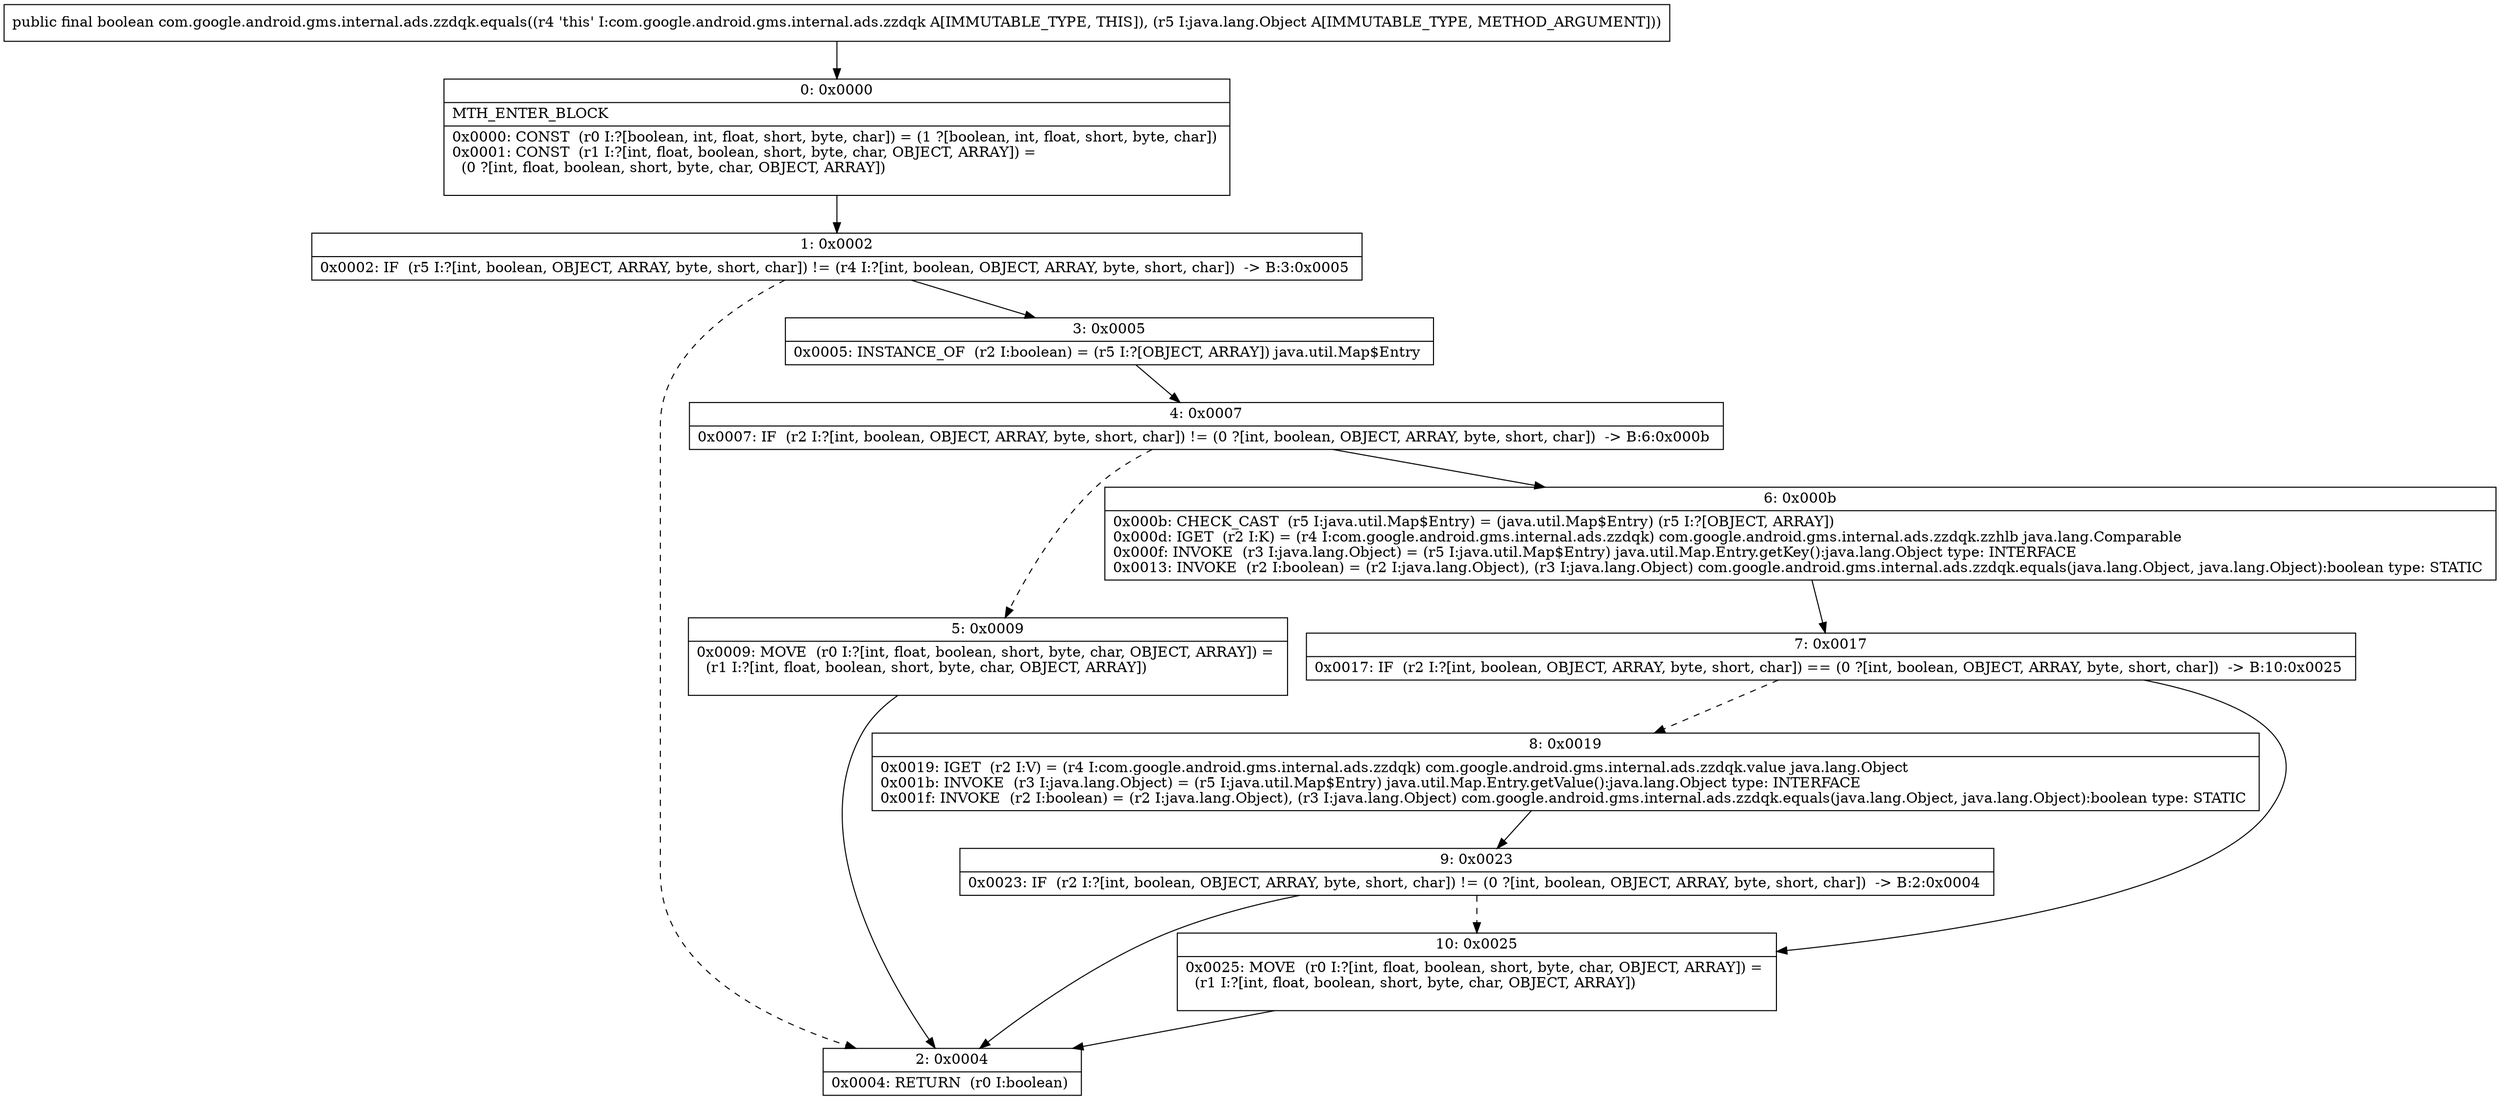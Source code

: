 digraph "CFG forcom.google.android.gms.internal.ads.zzdqk.equals(Ljava\/lang\/Object;)Z" {
Node_0 [shape=record,label="{0\:\ 0x0000|MTH_ENTER_BLOCK\l|0x0000: CONST  (r0 I:?[boolean, int, float, short, byte, char]) = (1 ?[boolean, int, float, short, byte, char]) \l0x0001: CONST  (r1 I:?[int, float, boolean, short, byte, char, OBJECT, ARRAY]) = \l  (0 ?[int, float, boolean, short, byte, char, OBJECT, ARRAY])\l \l}"];
Node_1 [shape=record,label="{1\:\ 0x0002|0x0002: IF  (r5 I:?[int, boolean, OBJECT, ARRAY, byte, short, char]) != (r4 I:?[int, boolean, OBJECT, ARRAY, byte, short, char])  \-\> B:3:0x0005 \l}"];
Node_2 [shape=record,label="{2\:\ 0x0004|0x0004: RETURN  (r0 I:boolean) \l}"];
Node_3 [shape=record,label="{3\:\ 0x0005|0x0005: INSTANCE_OF  (r2 I:boolean) = (r5 I:?[OBJECT, ARRAY]) java.util.Map$Entry \l}"];
Node_4 [shape=record,label="{4\:\ 0x0007|0x0007: IF  (r2 I:?[int, boolean, OBJECT, ARRAY, byte, short, char]) != (0 ?[int, boolean, OBJECT, ARRAY, byte, short, char])  \-\> B:6:0x000b \l}"];
Node_5 [shape=record,label="{5\:\ 0x0009|0x0009: MOVE  (r0 I:?[int, float, boolean, short, byte, char, OBJECT, ARRAY]) = \l  (r1 I:?[int, float, boolean, short, byte, char, OBJECT, ARRAY])\l \l}"];
Node_6 [shape=record,label="{6\:\ 0x000b|0x000b: CHECK_CAST  (r5 I:java.util.Map$Entry) = (java.util.Map$Entry) (r5 I:?[OBJECT, ARRAY]) \l0x000d: IGET  (r2 I:K) = (r4 I:com.google.android.gms.internal.ads.zzdqk) com.google.android.gms.internal.ads.zzdqk.zzhlb java.lang.Comparable \l0x000f: INVOKE  (r3 I:java.lang.Object) = (r5 I:java.util.Map$Entry) java.util.Map.Entry.getKey():java.lang.Object type: INTERFACE \l0x0013: INVOKE  (r2 I:boolean) = (r2 I:java.lang.Object), (r3 I:java.lang.Object) com.google.android.gms.internal.ads.zzdqk.equals(java.lang.Object, java.lang.Object):boolean type: STATIC \l}"];
Node_7 [shape=record,label="{7\:\ 0x0017|0x0017: IF  (r2 I:?[int, boolean, OBJECT, ARRAY, byte, short, char]) == (0 ?[int, boolean, OBJECT, ARRAY, byte, short, char])  \-\> B:10:0x0025 \l}"];
Node_8 [shape=record,label="{8\:\ 0x0019|0x0019: IGET  (r2 I:V) = (r4 I:com.google.android.gms.internal.ads.zzdqk) com.google.android.gms.internal.ads.zzdqk.value java.lang.Object \l0x001b: INVOKE  (r3 I:java.lang.Object) = (r5 I:java.util.Map$Entry) java.util.Map.Entry.getValue():java.lang.Object type: INTERFACE \l0x001f: INVOKE  (r2 I:boolean) = (r2 I:java.lang.Object), (r3 I:java.lang.Object) com.google.android.gms.internal.ads.zzdqk.equals(java.lang.Object, java.lang.Object):boolean type: STATIC \l}"];
Node_9 [shape=record,label="{9\:\ 0x0023|0x0023: IF  (r2 I:?[int, boolean, OBJECT, ARRAY, byte, short, char]) != (0 ?[int, boolean, OBJECT, ARRAY, byte, short, char])  \-\> B:2:0x0004 \l}"];
Node_10 [shape=record,label="{10\:\ 0x0025|0x0025: MOVE  (r0 I:?[int, float, boolean, short, byte, char, OBJECT, ARRAY]) = \l  (r1 I:?[int, float, boolean, short, byte, char, OBJECT, ARRAY])\l \l}"];
MethodNode[shape=record,label="{public final boolean com.google.android.gms.internal.ads.zzdqk.equals((r4 'this' I:com.google.android.gms.internal.ads.zzdqk A[IMMUTABLE_TYPE, THIS]), (r5 I:java.lang.Object A[IMMUTABLE_TYPE, METHOD_ARGUMENT])) }"];
MethodNode -> Node_0;
Node_0 -> Node_1;
Node_1 -> Node_2[style=dashed];
Node_1 -> Node_3;
Node_3 -> Node_4;
Node_4 -> Node_5[style=dashed];
Node_4 -> Node_6;
Node_5 -> Node_2;
Node_6 -> Node_7;
Node_7 -> Node_8[style=dashed];
Node_7 -> Node_10;
Node_8 -> Node_9;
Node_9 -> Node_2;
Node_9 -> Node_10[style=dashed];
Node_10 -> Node_2;
}

